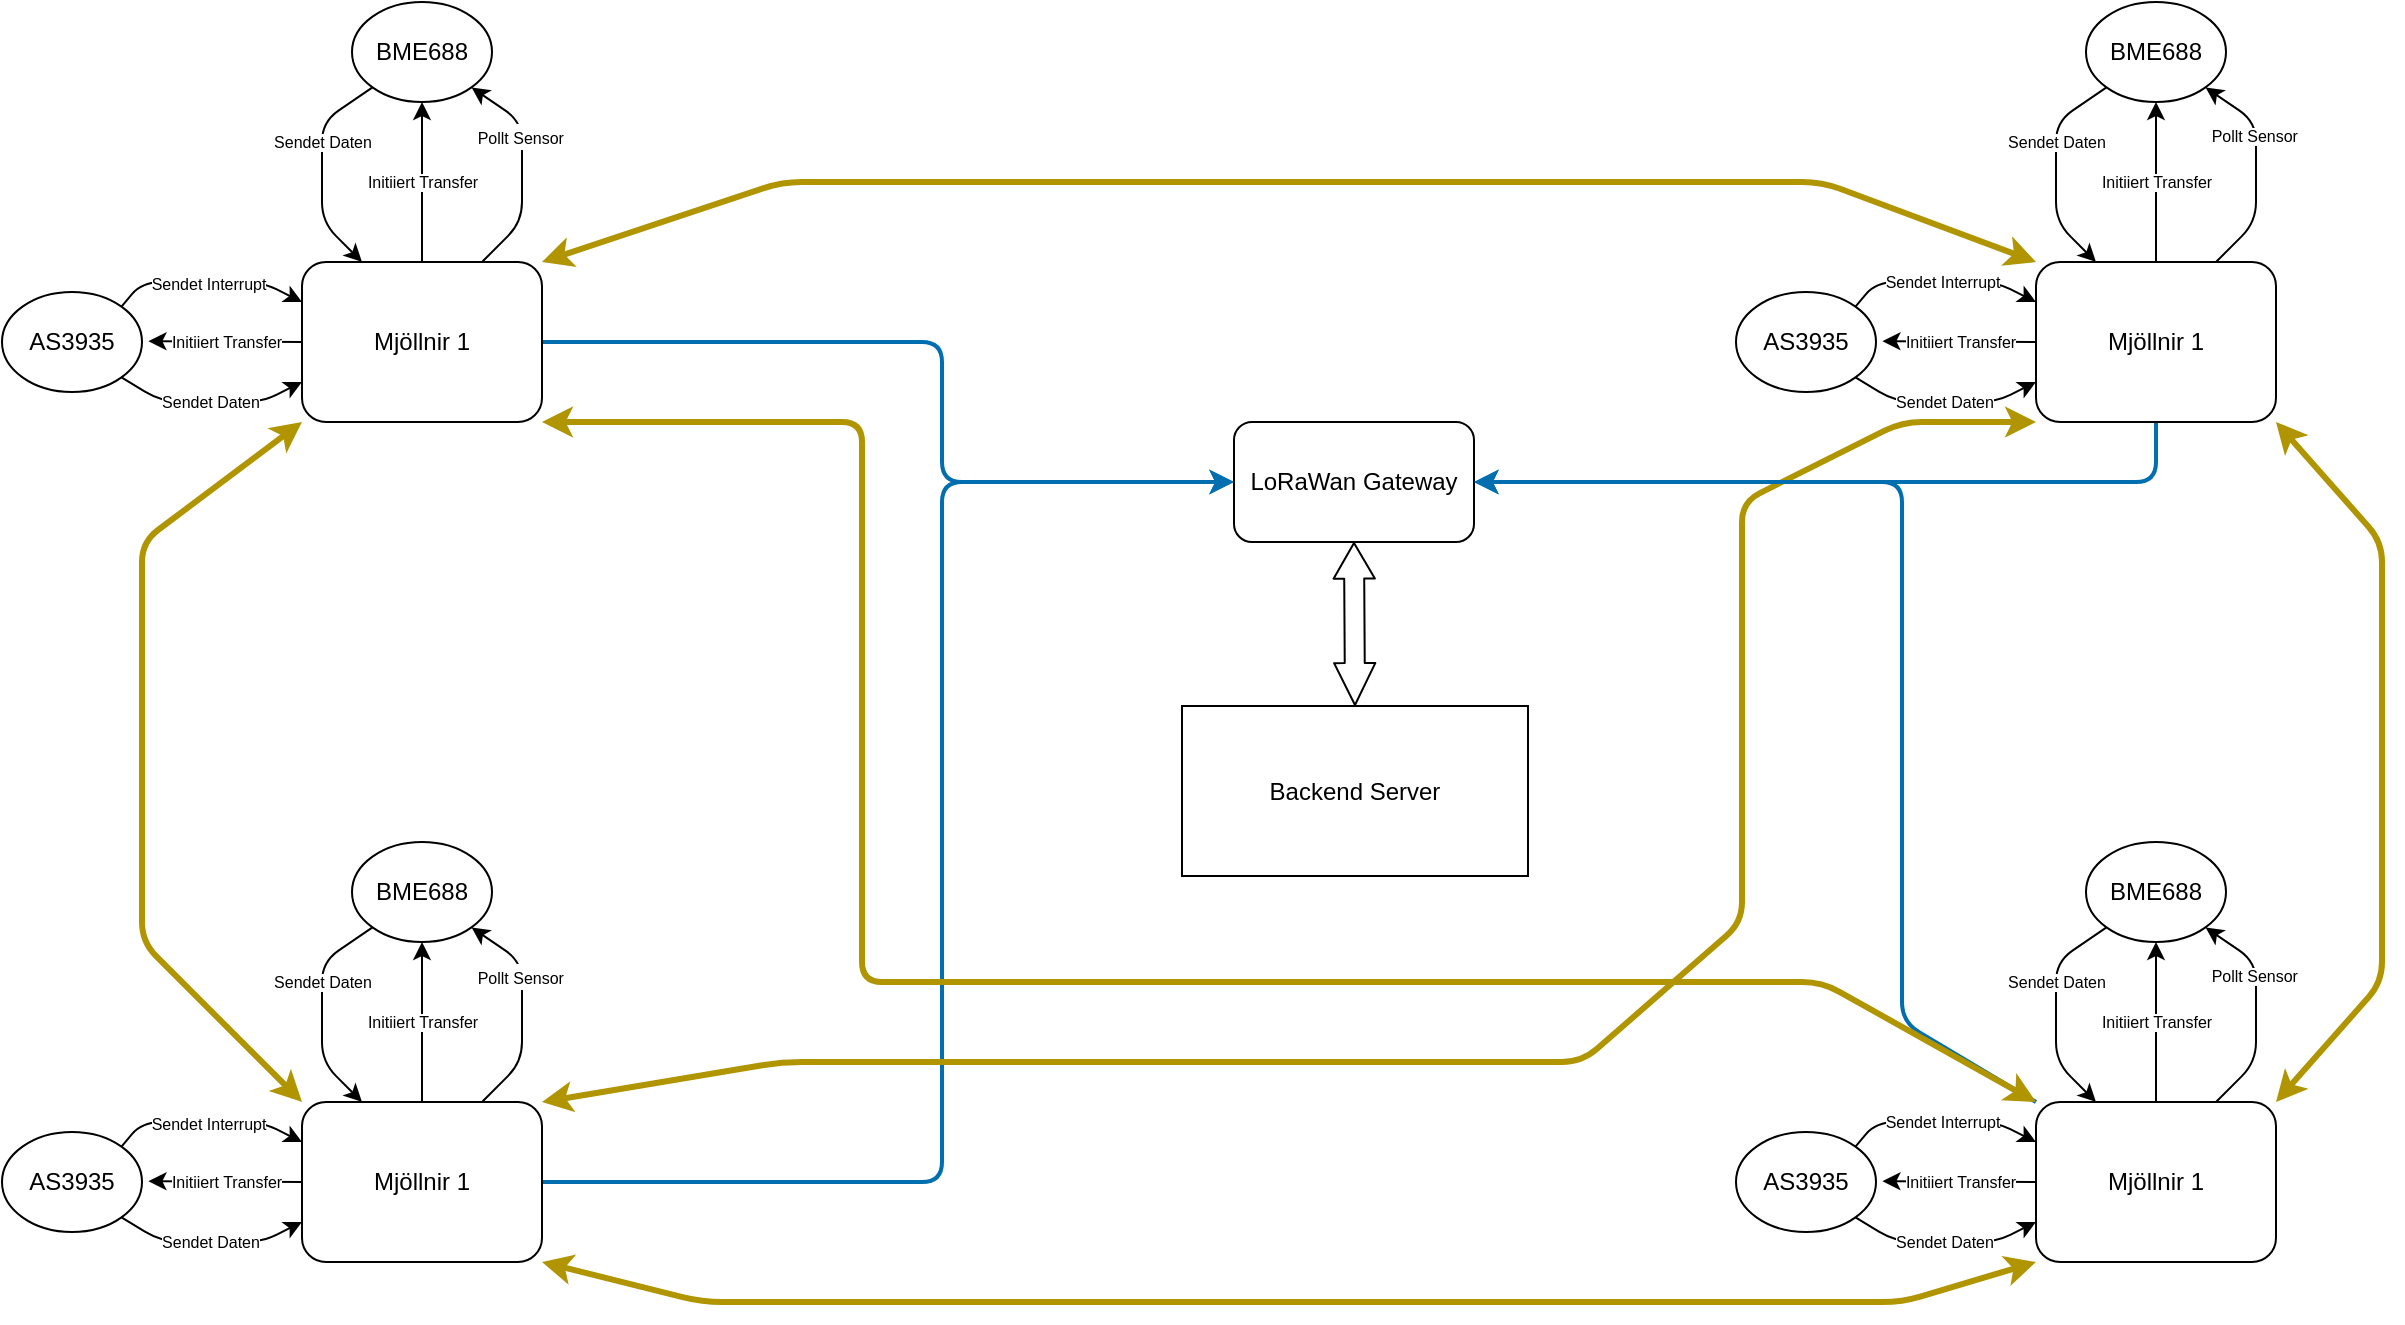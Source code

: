 <mxfile>
    <diagram id="PnRrEaF8DvbuW29lzWqv" name="Seite-1">
        <mxGraphModel dx="3482" dy="854" grid="1" gridSize="10" guides="1" tooltips="1" connect="1" arrows="1" fold="1" page="1" pageScale="1" pageWidth="827" pageHeight="1169" math="0" shadow="0">
            <root>
                <mxCell id="0"/>
                <mxCell id="1" parent="0"/>
                <mxCell id="3" value="Backend Server" style="rounded=0;whiteSpace=wrap;html=1;" vertex="1" parent="1">
                    <mxGeometry x="280" y="542" width="173" height="85" as="geometry"/>
                </mxCell>
                <mxCell id="10" value="Initiiert Transfer" style="edgeStyle=none;html=1;exitX=0;exitY=0.5;exitDx=0;exitDy=0;entryX=1.046;entryY=0.492;entryDx=0;entryDy=0;entryPerimeter=0;fontSize=8;" edge="1" parent="1" source="4" target="7">
                    <mxGeometry relative="1" as="geometry"/>
                </mxCell>
                <mxCell id="39" style="edgeStyle=none;html=1;entryX=0;entryY=0.5;entryDx=0;entryDy=0;fontSize=8;startArrow=none;startFill=0;fillColor=#1ba1e2;strokeColor=#006EAF;strokeWidth=2;" edge="1" parent="1" source="4" target="15">
                    <mxGeometry relative="1" as="geometry">
                        <Array as="points">
                            <mxPoint x="160" y="360"/>
                            <mxPoint x="160" y="430"/>
                        </Array>
                    </mxGeometry>
                </mxCell>
                <mxCell id="64" style="edgeStyle=none;html=1;exitX=1;exitY=0;exitDx=0;exitDy=0;entryX=0;entryY=0;entryDx=0;entryDy=0;strokeWidth=3;fontSize=8;startArrow=classic;startFill=1;fillColor=#e3c800;strokeColor=#B09500;" edge="1" parent="1" source="4" target="51">
                    <mxGeometry relative="1" as="geometry">
                        <Array as="points">
                            <mxPoint x="80" y="280"/>
                            <mxPoint x="340" y="280"/>
                            <mxPoint x="600" y="280"/>
                        </Array>
                    </mxGeometry>
                </mxCell>
                <mxCell id="4" value="Mjöllnir 1" style="rounded=1;whiteSpace=wrap;html=1;" vertex="1" parent="1">
                    <mxGeometry x="-160" y="320" width="120" height="80" as="geometry"/>
                </mxCell>
                <mxCell id="6" value="BME688" style="ellipse;whiteSpace=wrap;html=1;" vertex="1" parent="1">
                    <mxGeometry x="-135" y="190" width="70" height="50" as="geometry"/>
                </mxCell>
                <mxCell id="9" value="&lt;font style=&quot;font-size: 8px;&quot;&gt;Sendet Interrupt&lt;/font&gt;" style="edgeStyle=none;html=1;exitX=1;exitY=0;exitDx=0;exitDy=0;entryX=0;entryY=0.25;entryDx=0;entryDy=0;" edge="1" parent="1" source="7" target="4">
                    <mxGeometry relative="1" as="geometry">
                        <Array as="points">
                            <mxPoint x="-240" y="330"/>
                            <mxPoint x="-210" y="330"/>
                            <mxPoint x="-180" y="330"/>
                        </Array>
                    </mxGeometry>
                </mxCell>
                <mxCell id="11" value="Sendet Daten" style="edgeStyle=none;html=1;exitX=1;exitY=1;exitDx=0;exitDy=0;entryX=0;entryY=0.75;entryDx=0;entryDy=0;fontSize=8;startArrow=none;startFill=0;" edge="1" parent="1" source="7" target="4">
                    <mxGeometry relative="1" as="geometry">
                        <Array as="points">
                            <mxPoint x="-230" y="390"/>
                            <mxPoint x="-210" y="390"/>
                            <mxPoint x="-180" y="390"/>
                        </Array>
                    </mxGeometry>
                </mxCell>
                <mxCell id="7" value="AS3935" style="ellipse;whiteSpace=wrap;html=1;" vertex="1" parent="1">
                    <mxGeometry x="-310" y="335" width="70" height="50" as="geometry"/>
                </mxCell>
                <mxCell id="12" value="Initiiert Transfer" style="edgeStyle=none;html=1;entryX=0.5;entryY=1;entryDx=0;entryDy=0;fontSize=8;exitX=0.5;exitY=0;exitDx=0;exitDy=0;" edge="1" parent="1" source="4" target="6">
                    <mxGeometry relative="1" as="geometry">
                        <mxPoint x="-160.0" y="280" as="sourcePoint"/>
                        <mxPoint x="-160" y="210" as="targetPoint"/>
                    </mxGeometry>
                </mxCell>
                <mxCell id="13" value="&lt;font style=&quot;font-size: 8px;&quot;&gt;Pollt Sensor&amp;nbsp;&lt;/font&gt;" style="edgeStyle=none;html=1;exitX=0.75;exitY=0;exitDx=0;exitDy=0;entryX=1;entryY=1;entryDx=0;entryDy=0;startArrow=none;startFill=0;" edge="1" parent="1" source="4" target="6">
                    <mxGeometry x="0.301" relative="1" as="geometry">
                        <mxPoint x="-19.78" y="270" as="sourcePoint"/>
                        <mxPoint x="-110.003" y="272.343" as="targetPoint"/>
                        <Array as="points">
                            <mxPoint x="-50" y="300"/>
                            <mxPoint x="-50" y="250"/>
                        </Array>
                        <mxPoint as="offset"/>
                    </mxGeometry>
                </mxCell>
                <mxCell id="14" value="Sendet Daten" style="edgeStyle=none;html=1;exitX=0;exitY=1;exitDx=0;exitDy=0;entryX=0.25;entryY=0;entryDx=0;entryDy=0;fontSize=8;startArrow=none;startFill=0;" edge="1" parent="1" source="6" target="4">
                    <mxGeometry x="-0.254" relative="1" as="geometry">
                        <mxPoint x="-225.223" y="249.997" as="sourcePoint"/>
                        <mxPoint x="-135" y="252.34" as="targetPoint"/>
                        <Array as="points">
                            <mxPoint x="-150" y="250"/>
                            <mxPoint x="-150" y="270"/>
                            <mxPoint x="-150" y="300"/>
                        </Array>
                        <mxPoint as="offset"/>
                    </mxGeometry>
                </mxCell>
                <mxCell id="15" value="&lt;font style=&quot;font-size: 12px;&quot;&gt;LoRaWan Gateway&lt;/font&gt;" style="rounded=1;whiteSpace=wrap;html=1;fontSize=8;" vertex="1" parent="1">
                    <mxGeometry x="306" y="400" width="120" height="60" as="geometry"/>
                </mxCell>
                <mxCell id="16" value="Initiiert Transfer" style="edgeStyle=none;html=1;exitX=0;exitY=0.5;exitDx=0;exitDy=0;entryX=1.046;entryY=0.492;entryDx=0;entryDy=0;entryPerimeter=0;fontSize=8;" edge="1" parent="1" source="17" target="21">
                    <mxGeometry relative="1" as="geometry"/>
                </mxCell>
                <mxCell id="40" style="edgeStyle=none;html=1;entryX=0;entryY=0.5;entryDx=0;entryDy=0;fontSize=8;startArrow=none;startFill=0;fillColor=#1ba1e2;strokeColor=#006EAF;strokeWidth=2;" edge="1" parent="1" source="17" target="15">
                    <mxGeometry relative="1" as="geometry">
                        <Array as="points">
                            <mxPoint x="160" y="780"/>
                            <mxPoint x="160" y="430"/>
                        </Array>
                    </mxGeometry>
                </mxCell>
                <mxCell id="62" style="edgeStyle=none;html=1;exitX=0;exitY=0;exitDx=0;exitDy=0;entryX=0;entryY=1;entryDx=0;entryDy=0;strokeWidth=3;fontSize=8;startArrow=classic;startFill=1;fillColor=#e3c800;strokeColor=#B09500;" edge="1" parent="1" source="17" target="4">
                    <mxGeometry relative="1" as="geometry">
                        <Array as="points">
                            <mxPoint x="-240" y="660"/>
                            <mxPoint x="-240" y="460"/>
                        </Array>
                    </mxGeometry>
                </mxCell>
                <mxCell id="66" style="edgeStyle=none;html=1;exitX=1;exitY=0;exitDx=0;exitDy=0;entryX=0;entryY=1;entryDx=0;entryDy=0;strokeWidth=3;fontSize=8;startArrow=classic;startFill=1;fillColor=#e3c800;strokeColor=#B09500;" edge="1" parent="1" source="17" target="51">
                    <mxGeometry relative="1" as="geometry">
                        <Array as="points">
                            <mxPoint x="80" y="720"/>
                            <mxPoint x="240" y="720"/>
                            <mxPoint x="480" y="720"/>
                            <mxPoint x="560" y="650"/>
                            <mxPoint x="560" y="440"/>
                            <mxPoint x="640" y="400"/>
                        </Array>
                    </mxGeometry>
                </mxCell>
                <mxCell id="17" value="Mjöllnir 1" style="rounded=1;whiteSpace=wrap;html=1;" vertex="1" parent="1">
                    <mxGeometry x="-160" y="740" width="120" height="80" as="geometry"/>
                </mxCell>
                <mxCell id="18" value="BME688" style="ellipse;whiteSpace=wrap;html=1;" vertex="1" parent="1">
                    <mxGeometry x="-135" y="610" width="70" height="50" as="geometry"/>
                </mxCell>
                <mxCell id="19" value="&lt;font style=&quot;font-size: 8px;&quot;&gt;Sendet Interrupt&lt;/font&gt;" style="edgeStyle=none;html=1;exitX=1;exitY=0;exitDx=0;exitDy=0;entryX=0;entryY=0.25;entryDx=0;entryDy=0;" edge="1" parent="1" source="21" target="17">
                    <mxGeometry relative="1" as="geometry">
                        <Array as="points">
                            <mxPoint x="-240" y="750"/>
                            <mxPoint x="-210" y="750"/>
                            <mxPoint x="-180" y="750"/>
                        </Array>
                    </mxGeometry>
                </mxCell>
                <mxCell id="20" value="Sendet Daten" style="edgeStyle=none;html=1;exitX=1;exitY=1;exitDx=0;exitDy=0;entryX=0;entryY=0.75;entryDx=0;entryDy=0;fontSize=8;startArrow=none;startFill=0;" edge="1" parent="1" source="21" target="17">
                    <mxGeometry relative="1" as="geometry">
                        <Array as="points">
                            <mxPoint x="-230" y="810"/>
                            <mxPoint x="-210" y="810"/>
                            <mxPoint x="-180" y="810"/>
                        </Array>
                    </mxGeometry>
                </mxCell>
                <mxCell id="21" value="AS3935" style="ellipse;whiteSpace=wrap;html=1;" vertex="1" parent="1">
                    <mxGeometry x="-310" y="755" width="70" height="50" as="geometry"/>
                </mxCell>
                <mxCell id="22" value="Initiiert Transfer" style="edgeStyle=none;html=1;entryX=0.5;entryY=1;entryDx=0;entryDy=0;fontSize=8;exitX=0.5;exitY=0;exitDx=0;exitDy=0;" edge="1" parent="1" source="17" target="18">
                    <mxGeometry relative="1" as="geometry">
                        <mxPoint x="-160.0" y="700" as="sourcePoint"/>
                        <mxPoint x="-160" y="630" as="targetPoint"/>
                    </mxGeometry>
                </mxCell>
                <mxCell id="23" value="&lt;font style=&quot;font-size: 8px;&quot;&gt;Pollt Sensor&amp;nbsp;&lt;/font&gt;" style="edgeStyle=none;html=1;exitX=0.75;exitY=0;exitDx=0;exitDy=0;entryX=1;entryY=1;entryDx=0;entryDy=0;startArrow=none;startFill=0;" edge="1" parent="1" source="17" target="18">
                    <mxGeometry x="0.301" relative="1" as="geometry">
                        <mxPoint x="-19.78" y="690" as="sourcePoint"/>
                        <mxPoint x="-110.003" y="692.343" as="targetPoint"/>
                        <Array as="points">
                            <mxPoint x="-50" y="720"/>
                            <mxPoint x="-50" y="670"/>
                        </Array>
                        <mxPoint as="offset"/>
                    </mxGeometry>
                </mxCell>
                <mxCell id="24" value="Sendet Daten" style="edgeStyle=none;html=1;exitX=0;exitY=1;exitDx=0;exitDy=0;entryX=0.25;entryY=0;entryDx=0;entryDy=0;fontSize=8;startArrow=none;startFill=0;" edge="1" parent="1" source="18" target="17">
                    <mxGeometry x="-0.254" relative="1" as="geometry">
                        <mxPoint x="-225.223" y="669.997" as="sourcePoint"/>
                        <mxPoint x="-135" y="672.34" as="targetPoint"/>
                        <Array as="points">
                            <mxPoint x="-150" y="670"/>
                            <mxPoint x="-150" y="690"/>
                            <mxPoint x="-150" y="720"/>
                        </Array>
                        <mxPoint as="offset"/>
                    </mxGeometry>
                </mxCell>
                <mxCell id="25" value="" style="shape=flexArrow;endArrow=classic;startArrow=classic;html=1;fontSize=8;entryX=0.5;entryY=1;entryDx=0;entryDy=0;exitX=0.5;exitY=0;exitDx=0;exitDy=0;endWidth=9.655;endSize=5.607;startWidth=9.655;startSize=6.662;" edge="1" parent="1" source="3" target="15">
                    <mxGeometry width="100" height="100" relative="1" as="geometry">
                        <mxPoint x="113" y="560" as="sourcePoint"/>
                        <mxPoint x="213" y="460" as="targetPoint"/>
                    </mxGeometry>
                </mxCell>
                <mxCell id="41" value="Initiiert Transfer" style="edgeStyle=none;html=1;exitX=0;exitY=0.5;exitDx=0;exitDy=0;entryX=1.046;entryY=0.492;entryDx=0;entryDy=0;entryPerimeter=0;fontSize=8;startArrow=none;startFill=0;" edge="1" source="42" target="46" parent="1">
                    <mxGeometry relative="1" as="geometry"/>
                </mxCell>
                <mxCell id="59" style="edgeStyle=none;html=1;exitX=0;exitY=0;exitDx=0;exitDy=0;entryX=1;entryY=0.5;entryDx=0;entryDy=0;fontSize=8;startArrow=none;startFill=0;fillColor=#1ba1e2;strokeColor=#006EAF;strokeWidth=2;" edge="1" parent="1" source="42" target="15">
                    <mxGeometry relative="1" as="geometry">
                        <Array as="points">
                            <mxPoint x="640" y="700"/>
                            <mxPoint x="640" y="430"/>
                        </Array>
                    </mxGeometry>
                </mxCell>
                <mxCell id="61" style="edgeStyle=none;html=1;exitX=0;exitY=1;exitDx=0;exitDy=0;entryX=1;entryY=1;entryDx=0;entryDy=0;fontSize=8;startArrow=classic;startFill=1;strokeWidth=3;fillColor=#e3c800;strokeColor=#B09500;" edge="1" parent="1" source="42" target="17">
                    <mxGeometry relative="1" as="geometry">
                        <Array as="points">
                            <mxPoint x="640" y="840"/>
                            <mxPoint x="340" y="840"/>
                            <mxPoint x="40" y="840"/>
                        </Array>
                    </mxGeometry>
                </mxCell>
                <mxCell id="65" style="edgeStyle=none;html=1;exitX=1;exitY=0;exitDx=0;exitDy=0;entryX=1;entryY=1;entryDx=0;entryDy=0;strokeWidth=3;fontSize=8;startArrow=classic;startFill=1;fillColor=#e3c800;strokeColor=#B09500;" edge="1" parent="1" source="42" target="51">
                    <mxGeometry relative="1" as="geometry">
                        <Array as="points">
                            <mxPoint x="880" y="680"/>
                            <mxPoint x="880" y="570"/>
                            <mxPoint x="880" y="460"/>
                        </Array>
                    </mxGeometry>
                </mxCell>
                <mxCell id="67" style="edgeStyle=none;html=1;exitX=0;exitY=0;exitDx=0;exitDy=0;entryX=1;entryY=1;entryDx=0;entryDy=0;strokeWidth=3;fontSize=8;startArrow=classic;startFill=1;fillColor=#e3c800;strokeColor=#B09500;" edge="1" parent="1" source="42" target="4">
                    <mxGeometry relative="1" as="geometry">
                        <Array as="points">
                            <mxPoint x="600" y="680"/>
                            <mxPoint x="420" y="680"/>
                            <mxPoint x="120" y="680"/>
                            <mxPoint x="120" y="400"/>
                        </Array>
                    </mxGeometry>
                </mxCell>
                <mxCell id="42" value="&lt;font style=&quot;font-size: 12px;&quot;&gt;Mjöllnir 1&lt;/font&gt;" style="rounded=1;whiteSpace=wrap;html=1;fontSize=8;" vertex="1" parent="1">
                    <mxGeometry x="707" y="740" width="120" height="80" as="geometry"/>
                </mxCell>
                <mxCell id="43" value="&lt;font style=&quot;font-size: 12px;&quot;&gt;BME688&lt;/font&gt;" style="ellipse;whiteSpace=wrap;html=1;fontSize=8;" vertex="1" parent="1">
                    <mxGeometry x="732" y="610" width="70" height="50" as="geometry"/>
                </mxCell>
                <mxCell id="44" value="&lt;font style=&quot;font-size: 8px;&quot;&gt;Sendet Interrupt&lt;/font&gt;" style="edgeStyle=none;html=1;exitX=1;exitY=0;exitDx=0;exitDy=0;entryX=0;entryY=0.25;entryDx=0;entryDy=0;fontSize=8;startArrow=none;startFill=0;" edge="1" source="46" target="42" parent="1">
                    <mxGeometry relative="1" as="geometry">
                        <Array as="points">
                            <mxPoint x="627" y="750"/>
                            <mxPoint x="657" y="750"/>
                            <mxPoint x="687" y="750"/>
                        </Array>
                    </mxGeometry>
                </mxCell>
                <mxCell id="45" value="Sendet Daten" style="edgeStyle=none;html=1;exitX=1;exitY=1;exitDx=0;exitDy=0;entryX=0;entryY=0.75;entryDx=0;entryDy=0;fontSize=8;startArrow=none;startFill=0;" edge="1" source="46" target="42" parent="1">
                    <mxGeometry relative="1" as="geometry">
                        <Array as="points">
                            <mxPoint x="637" y="810"/>
                            <mxPoint x="657" y="810"/>
                            <mxPoint x="687" y="810"/>
                        </Array>
                    </mxGeometry>
                </mxCell>
                <mxCell id="46" value="&lt;font style=&quot;font-size: 12px;&quot;&gt;AS3935&lt;/font&gt;" style="ellipse;whiteSpace=wrap;html=1;fontSize=8;" vertex="1" parent="1">
                    <mxGeometry x="557" y="755" width="70" height="50" as="geometry"/>
                </mxCell>
                <mxCell id="47" value="Initiiert Transfer" style="edgeStyle=none;html=1;entryX=0.5;entryY=1;entryDx=0;entryDy=0;fontSize=8;exitX=0.5;exitY=0;exitDx=0;exitDy=0;startArrow=none;startFill=0;" edge="1" source="42" target="43" parent="1">
                    <mxGeometry relative="1" as="geometry">
                        <mxPoint x="707" y="700" as="sourcePoint"/>
                        <mxPoint x="707" y="630" as="targetPoint"/>
                    </mxGeometry>
                </mxCell>
                <mxCell id="48" value="&lt;font style=&quot;font-size: 8px;&quot;&gt;Pollt Sensor&amp;nbsp;&lt;/font&gt;" style="edgeStyle=none;html=1;exitX=0.75;exitY=0;exitDx=0;exitDy=0;entryX=1;entryY=1;entryDx=0;entryDy=0;startArrow=none;startFill=0;fontSize=8;" edge="1" source="42" target="43" parent="1">
                    <mxGeometry x="0.301" relative="1" as="geometry">
                        <mxPoint x="847.22" y="690" as="sourcePoint"/>
                        <mxPoint x="756.997" y="692.343" as="targetPoint"/>
                        <Array as="points">
                            <mxPoint x="817" y="720"/>
                            <mxPoint x="817" y="670"/>
                        </Array>
                        <mxPoint as="offset"/>
                    </mxGeometry>
                </mxCell>
                <mxCell id="49" value="Sendet Daten" style="edgeStyle=none;html=1;exitX=0;exitY=1;exitDx=0;exitDy=0;entryX=0.25;entryY=0;entryDx=0;entryDy=0;fontSize=8;startArrow=none;startFill=0;" edge="1" source="43" target="42" parent="1">
                    <mxGeometry x="-0.254" relative="1" as="geometry">
                        <mxPoint x="641.777" y="669.997" as="sourcePoint"/>
                        <mxPoint x="732" y="672.34" as="targetPoint"/>
                        <Array as="points">
                            <mxPoint x="717" y="670"/>
                            <mxPoint x="717" y="690"/>
                            <mxPoint x="717" y="720"/>
                        </Array>
                        <mxPoint as="offset"/>
                    </mxGeometry>
                </mxCell>
                <mxCell id="50" value="Initiiert Transfer" style="edgeStyle=none;html=1;exitX=0;exitY=0.5;exitDx=0;exitDy=0;entryX=1.046;entryY=0.492;entryDx=0;entryDy=0;entryPerimeter=0;fontSize=8;startArrow=none;startFill=0;" edge="1" parent="1" source="51" target="55">
                    <mxGeometry relative="1" as="geometry"/>
                </mxCell>
                <mxCell id="60" style="edgeStyle=none;html=1;entryX=1;entryY=0.5;entryDx=0;entryDy=0;fontSize=8;startArrow=none;startFill=0;fillColor=#1ba1e2;strokeColor=#006EAF;strokeWidth=2;" edge="1" parent="1" source="51" target="15">
                    <mxGeometry relative="1" as="geometry">
                        <Array as="points">
                            <mxPoint x="767" y="430"/>
                            <mxPoint x="630" y="430"/>
                        </Array>
                    </mxGeometry>
                </mxCell>
                <mxCell id="51" value="&lt;font style=&quot;font-size: 12px;&quot;&gt;Mjöllnir 1&lt;/font&gt;" style="rounded=1;whiteSpace=wrap;html=1;fontSize=8;" vertex="1" parent="1">
                    <mxGeometry x="707" y="320" width="120" height="80" as="geometry"/>
                </mxCell>
                <mxCell id="52" value="&lt;font style=&quot;font-size: 12px;&quot;&gt;BME688&lt;/font&gt;" style="ellipse;whiteSpace=wrap;html=1;fontSize=8;" vertex="1" parent="1">
                    <mxGeometry x="732" y="190" width="70" height="50" as="geometry"/>
                </mxCell>
                <mxCell id="53" value="&lt;font style=&quot;font-size: 8px;&quot;&gt;Sendet Interrupt&lt;/font&gt;" style="edgeStyle=none;html=1;exitX=1;exitY=0;exitDx=0;exitDy=0;entryX=0;entryY=0.25;entryDx=0;entryDy=0;fontSize=8;startArrow=none;startFill=0;" edge="1" parent="1" source="55" target="51">
                    <mxGeometry relative="1" as="geometry">
                        <Array as="points">
                            <mxPoint x="627" y="330"/>
                            <mxPoint x="657" y="330"/>
                            <mxPoint x="687" y="330"/>
                        </Array>
                    </mxGeometry>
                </mxCell>
                <mxCell id="54" value="Sendet Daten" style="edgeStyle=none;html=1;exitX=1;exitY=1;exitDx=0;exitDy=0;entryX=0;entryY=0.75;entryDx=0;entryDy=0;fontSize=8;startArrow=none;startFill=0;" edge="1" parent="1" source="55" target="51">
                    <mxGeometry relative="1" as="geometry">
                        <Array as="points">
                            <mxPoint x="637" y="390"/>
                            <mxPoint x="657" y="390"/>
                            <mxPoint x="687" y="390"/>
                        </Array>
                    </mxGeometry>
                </mxCell>
                <mxCell id="55" value="&lt;font style=&quot;font-size: 12px;&quot;&gt;AS3935&lt;/font&gt;" style="ellipse;whiteSpace=wrap;html=1;fontSize=8;" vertex="1" parent="1">
                    <mxGeometry x="557" y="335" width="70" height="50" as="geometry"/>
                </mxCell>
                <mxCell id="56" value="Initiiert Transfer" style="edgeStyle=none;html=1;entryX=0.5;entryY=1;entryDx=0;entryDy=0;fontSize=8;exitX=0.5;exitY=0;exitDx=0;exitDy=0;startArrow=none;startFill=0;" edge="1" parent="1" source="51" target="52">
                    <mxGeometry relative="1" as="geometry">
                        <mxPoint x="707" y="280" as="sourcePoint"/>
                        <mxPoint x="707" y="210" as="targetPoint"/>
                    </mxGeometry>
                </mxCell>
                <mxCell id="57" value="&lt;font style=&quot;font-size: 8px;&quot;&gt;Pollt Sensor&amp;nbsp;&lt;/font&gt;" style="edgeStyle=none;html=1;exitX=0.75;exitY=0;exitDx=0;exitDy=0;entryX=1;entryY=1;entryDx=0;entryDy=0;startArrow=none;startFill=0;fontSize=8;" edge="1" parent="1" source="51" target="52">
                    <mxGeometry x="0.301" relative="1" as="geometry">
                        <mxPoint x="847.22" y="270" as="sourcePoint"/>
                        <mxPoint x="756.997" y="272.343" as="targetPoint"/>
                        <Array as="points">
                            <mxPoint x="817" y="300"/>
                            <mxPoint x="817" y="250"/>
                        </Array>
                        <mxPoint as="offset"/>
                    </mxGeometry>
                </mxCell>
                <mxCell id="58" value="Sendet Daten" style="edgeStyle=none;html=1;exitX=0;exitY=1;exitDx=0;exitDy=0;entryX=0.25;entryY=0;entryDx=0;entryDy=0;fontSize=8;startArrow=none;startFill=0;" edge="1" parent="1" source="52" target="51">
                    <mxGeometry x="-0.254" relative="1" as="geometry">
                        <mxPoint x="641.777" y="249.997" as="sourcePoint"/>
                        <mxPoint x="732" y="252.34" as="targetPoint"/>
                        <Array as="points">
                            <mxPoint x="717" y="250"/>
                            <mxPoint x="717" y="270"/>
                            <mxPoint x="717" y="300"/>
                        </Array>
                        <mxPoint as="offset"/>
                    </mxGeometry>
                </mxCell>
            </root>
        </mxGraphModel>
    </diagram>
</mxfile>